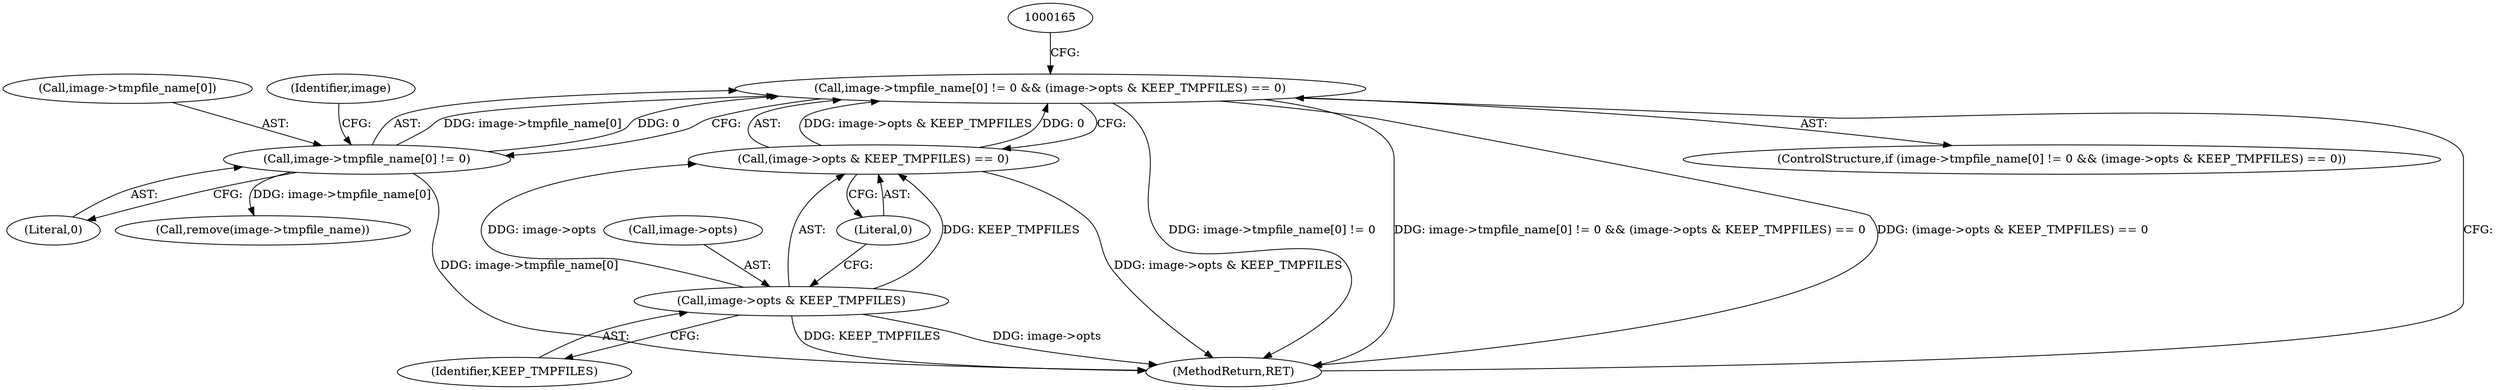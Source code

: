 digraph "0_Android_9d4853418ab2f754c2b63e091c29c5529b8b86ca_28@API" {
"1000148" [label="(Call,image->tmpfile_name[0] != 0 && (image->opts & KEEP_TMPFILES) == 0)"];
"1000149" [label="(Call,image->tmpfile_name[0] != 0)"];
"1000156" [label="(Call,(image->opts & KEEP_TMPFILES) == 0)"];
"1000157" [label="(Call,image->opts & KEEP_TMPFILES)"];
"1000148" [label="(Call,image->tmpfile_name[0] != 0 && (image->opts & KEEP_TMPFILES) == 0)"];
"1000166" [label="(Call,remove(image->tmpfile_name))"];
"1000177" [label="(MethodReturn,RET)"];
"1000155" [label="(Literal,0)"];
"1000150" [label="(Call,image->tmpfile_name[0])"];
"1000157" [label="(Call,image->opts & KEEP_TMPFILES)"];
"1000161" [label="(Identifier,KEEP_TMPFILES)"];
"1000147" [label="(ControlStructure,if (image->tmpfile_name[0] != 0 && (image->opts & KEEP_TMPFILES) == 0))"];
"1000156" [label="(Call,(image->opts & KEEP_TMPFILES) == 0)"];
"1000162" [label="(Literal,0)"];
"1000158" [label="(Call,image->opts)"];
"1000159" [label="(Identifier,image)"];
"1000149" [label="(Call,image->tmpfile_name[0] != 0)"];
"1000148" -> "1000147"  [label="AST: "];
"1000148" -> "1000149"  [label="CFG: "];
"1000148" -> "1000156"  [label="CFG: "];
"1000149" -> "1000148"  [label="AST: "];
"1000156" -> "1000148"  [label="AST: "];
"1000165" -> "1000148"  [label="CFG: "];
"1000177" -> "1000148"  [label="CFG: "];
"1000148" -> "1000177"  [label="DDG: image->tmpfile_name[0] != 0"];
"1000148" -> "1000177"  [label="DDG: image->tmpfile_name[0] != 0 && (image->opts & KEEP_TMPFILES) == 0"];
"1000148" -> "1000177"  [label="DDG: (image->opts & KEEP_TMPFILES) == 0"];
"1000149" -> "1000148"  [label="DDG: image->tmpfile_name[0]"];
"1000149" -> "1000148"  [label="DDG: 0"];
"1000156" -> "1000148"  [label="DDG: image->opts & KEEP_TMPFILES"];
"1000156" -> "1000148"  [label="DDG: 0"];
"1000149" -> "1000155"  [label="CFG: "];
"1000150" -> "1000149"  [label="AST: "];
"1000155" -> "1000149"  [label="AST: "];
"1000159" -> "1000149"  [label="CFG: "];
"1000149" -> "1000177"  [label="DDG: image->tmpfile_name[0]"];
"1000149" -> "1000166"  [label="DDG: image->tmpfile_name[0]"];
"1000156" -> "1000162"  [label="CFG: "];
"1000157" -> "1000156"  [label="AST: "];
"1000162" -> "1000156"  [label="AST: "];
"1000156" -> "1000177"  [label="DDG: image->opts & KEEP_TMPFILES"];
"1000157" -> "1000156"  [label="DDG: image->opts"];
"1000157" -> "1000156"  [label="DDG: KEEP_TMPFILES"];
"1000157" -> "1000161"  [label="CFG: "];
"1000158" -> "1000157"  [label="AST: "];
"1000161" -> "1000157"  [label="AST: "];
"1000162" -> "1000157"  [label="CFG: "];
"1000157" -> "1000177"  [label="DDG: image->opts"];
"1000157" -> "1000177"  [label="DDG: KEEP_TMPFILES"];
}
